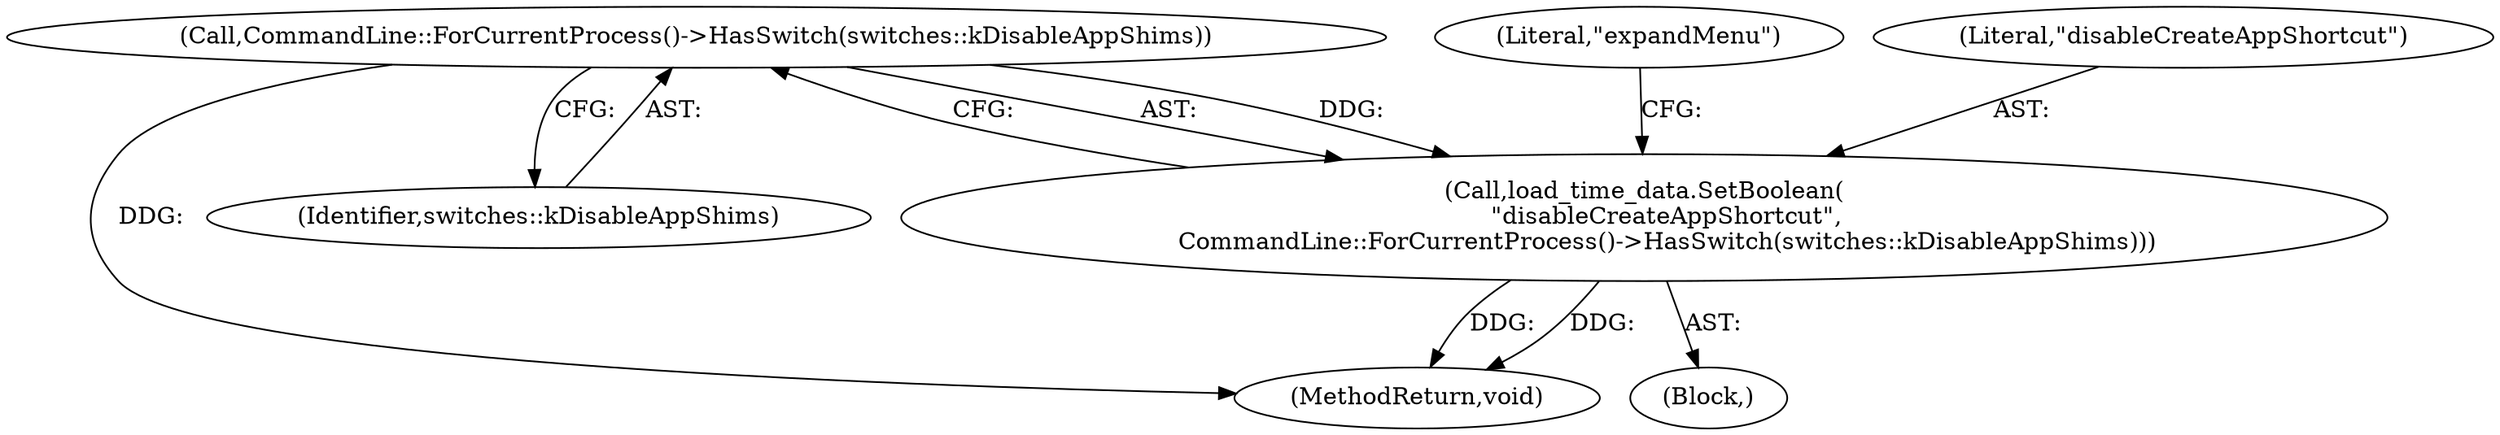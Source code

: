 digraph "1_Chrome_438b99bc730bc665eedfc62c4eb864c981e5c65f_2@del" {
"1000317" [label="(Call,CommandLine::ForCurrentProcess()->HasSwitch(switches::kDisableAppShims))"];
"1000315" [label="(Call,load_time_data.SetBoolean(\n      \"disableCreateAppShortcut\",\n      CommandLine::ForCurrentProcess()->HasSwitch(switches::kDisableAppShims)))"];
"1000320" [label="(Literal,\"expandMenu\")"];
"1000101" [label="(Block,)"];
"1000421" [label="(MethodReturn,void)"];
"1000317" [label="(Call,CommandLine::ForCurrentProcess()->HasSwitch(switches::kDisableAppShims))"];
"1000316" [label="(Literal,\"disableCreateAppShortcut\")"];
"1000318" [label="(Identifier,switches::kDisableAppShims)"];
"1000315" [label="(Call,load_time_data.SetBoolean(\n      \"disableCreateAppShortcut\",\n      CommandLine::ForCurrentProcess()->HasSwitch(switches::kDisableAppShims)))"];
"1000317" -> "1000315"  [label="AST: "];
"1000317" -> "1000318"  [label="CFG: "];
"1000318" -> "1000317"  [label="AST: "];
"1000315" -> "1000317"  [label="CFG: "];
"1000317" -> "1000421"  [label="DDG: "];
"1000317" -> "1000315"  [label="DDG: "];
"1000315" -> "1000101"  [label="AST: "];
"1000316" -> "1000315"  [label="AST: "];
"1000320" -> "1000315"  [label="CFG: "];
"1000315" -> "1000421"  [label="DDG: "];
"1000315" -> "1000421"  [label="DDG: "];
}
